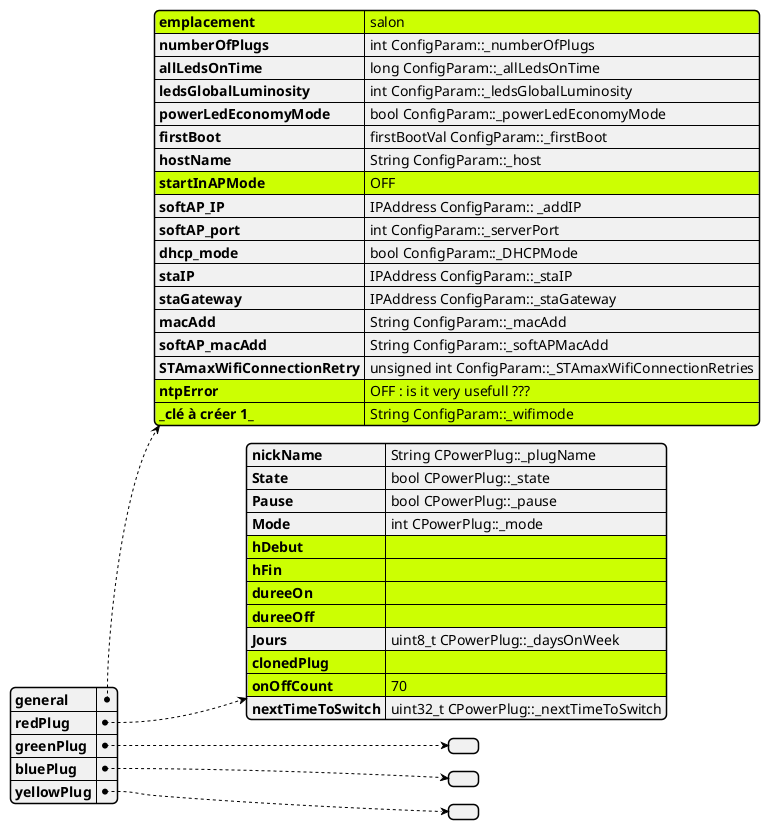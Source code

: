 @startjson
#highlight "general" / "emplacement"
#highlight "general" / "ntpError"
#highlight "general" / "_clé à créer 1_"
#highlight "general" / "startInAPMode"
#highlight "redPlug" / "hDebut"
#highlight "redPlug" / "hFin"
#highlight "redPlug" / "dureeOn"
#highlight "redPlug" / "dureeOff"
#highlight "redPlug" / "clonedPlug"
#highlight "redPlug" / "onOffCount"

{
  "general": {
    "emplacement": "salon",
    "numberOfPlugs": "int ConfigParam::_numberOfPlugs",
    "allLedsOnTime": "long ConfigParam::_allLedsOnTime",
    "ledsGlobalLuminosity": "int ConfigParam::_ledsGlobalLuminosity",
    "powerLedEconomyMode": "bool ConfigParam::_powerLedEconomyMode",
    "firstBoot": "firstBootVal ConfigParam::_firstBoot",
    "hostName": "String ConfigParam::_host",
    "startInAPMode": "OFF",
    "softAP_IP": "IPAddress ConfigParam:: _addIP",
    "softAP_port": "int ConfigParam::_serverPort",
    "dhcp_mode": "bool ConfigParam::_DHCPMode",
    "staIP": "IPAddress ConfigParam::_staIP",
    "staGateway": "IPAddress ConfigParam::_staGateway",
    "macAdd": "String ConfigParam::_macAdd",
    "softAP_macAdd": "String ConfigParam::_softAPMacAdd",
    "STAmaxWifiConnectionRetry": "unsigned int ConfigParam::_STAmaxWifiConnectionRetries",
    "ntpError": "OFF : is it very usefull ???",
    "_clé à créer 1_":"String ConfigParam::_wifimode"
    
  },
  "redPlug": {
    "nickName": "String CPowerPlug::_plugName",
    "State": "bool CPowerPlug::_state",
    "Pause": "bool CPowerPlug::_pause",
    "Mode": "int CPowerPlug::_mode",
    "hDebut": "",
    "hFin": "",
    "dureeOn": "",
    "dureeOff": "",
    "Jours": "uint8_t CPowerPlug::_daysOnWeek",
    "clonedPlug": "",
    "onOffCount": "70",
    "nextTimeToSwitch": "uint32_t CPowerPlug::_nextTimeToSwitch"
  },
  "greenPlug": {
  },
  "bluePlug": {
  },
  "yellowPlug": {
  }
}

@endjson
